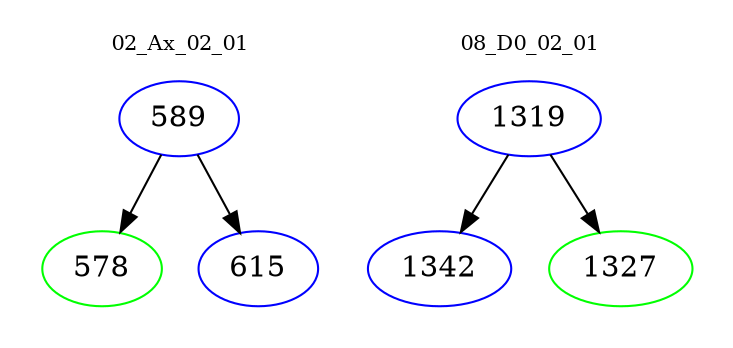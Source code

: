digraph{
subgraph cluster_0 {
color = white
label = "02_Ax_02_01";
fontsize=10;
T0_589 [label="589", color="blue"]
T0_589 -> T0_578 [color="black"]
T0_578 [label="578", color="green"]
T0_589 -> T0_615 [color="black"]
T0_615 [label="615", color="blue"]
}
subgraph cluster_1 {
color = white
label = "08_D0_02_01";
fontsize=10;
T1_1319 [label="1319", color="blue"]
T1_1319 -> T1_1342 [color="black"]
T1_1342 [label="1342", color="blue"]
T1_1319 -> T1_1327 [color="black"]
T1_1327 [label="1327", color="green"]
}
}
